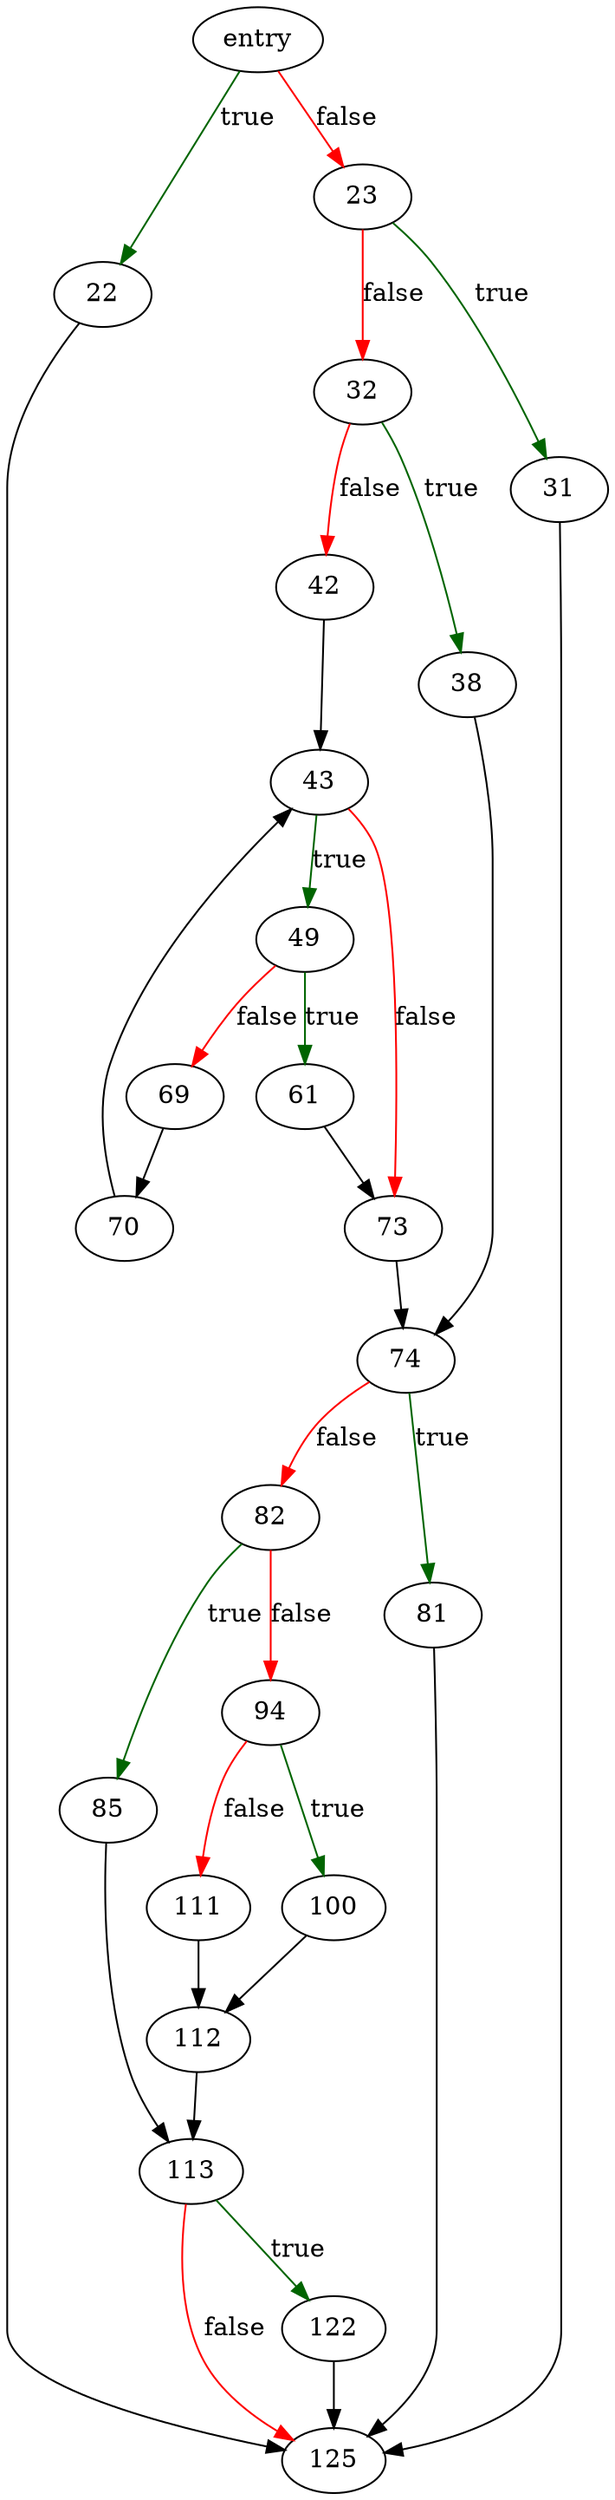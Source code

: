 digraph "sqlite3AuthRead" {
	// Node definitions.
	4 [label=entry];
	22;
	23;
	31;
	32;
	38;
	42;
	43;
	49;
	61;
	69;
	70;
	73;
	74;
	81;
	82;
	85;
	94;
	100;
	111;
	112;
	113;
	122;
	125;

	// Edge definitions.
	4 -> 22 [
		color=darkgreen
		label=true
	];
	4 -> 23 [
		color=red
		label=false
	];
	22 -> 125;
	23 -> 31 [
		color=darkgreen
		label=true
	];
	23 -> 32 [
		color=red
		label=false
	];
	31 -> 125;
	32 -> 38 [
		color=darkgreen
		label=true
	];
	32 -> 42 [
		color=red
		label=false
	];
	38 -> 74;
	42 -> 43;
	43 -> 49 [
		color=darkgreen
		label=true
	];
	43 -> 73 [
		color=red
		label=false
	];
	49 -> 61 [
		color=darkgreen
		label=true
	];
	49 -> 69 [
		color=red
		label=false
	];
	61 -> 73;
	69 -> 70;
	70 -> 43;
	73 -> 74;
	74 -> 81 [
		color=darkgreen
		label=true
	];
	74 -> 82 [
		color=red
		label=false
	];
	81 -> 125;
	82 -> 85 [
		color=darkgreen
		label=true
	];
	82 -> 94 [
		color=red
		label=false
	];
	85 -> 113;
	94 -> 100 [
		color=darkgreen
		label=true
	];
	94 -> 111 [
		color=red
		label=false
	];
	100 -> 112;
	111 -> 112;
	112 -> 113;
	113 -> 122 [
		color=darkgreen
		label=true
	];
	113 -> 125 [
		color=red
		label=false
	];
	122 -> 125;
}